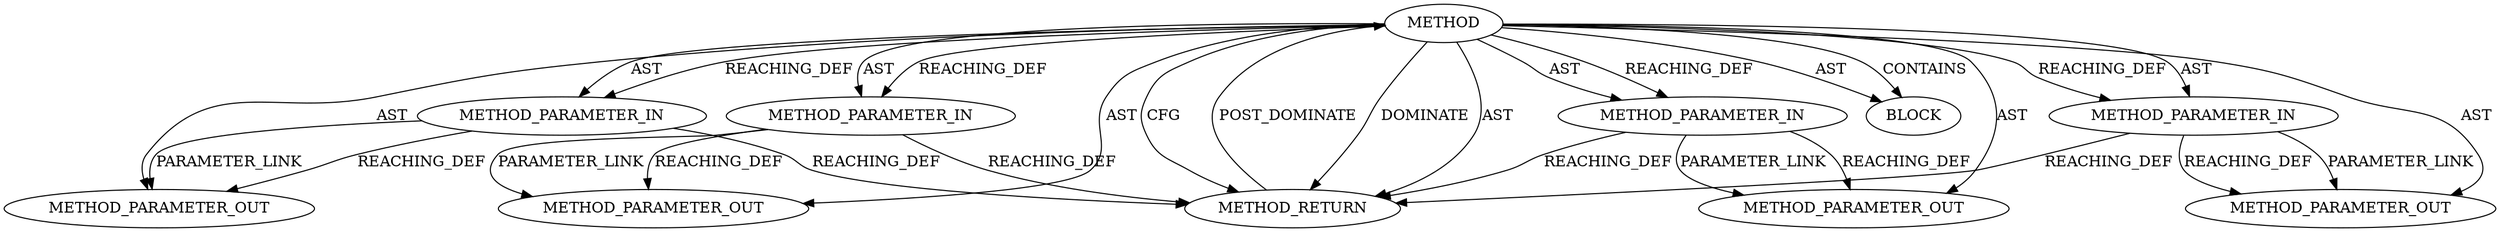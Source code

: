 digraph {
  2923 [label=METHOD_PARAMETER_OUT ORDER=4 CODE="p4" IS_VARIADIC=false TYPE_FULL_NAME="ANY" EVALUATION_STRATEGY="BY_VALUE" INDEX=4 NAME="p4"]
  2514 [label=METHOD_PARAMETER_IN ORDER=3 CODE="p3" IS_VARIADIC=false TYPE_FULL_NAME="ANY" EVALUATION_STRATEGY="BY_VALUE" INDEX=3 NAME="p3"]
  2511 [label=METHOD AST_PARENT_TYPE="NAMESPACE_BLOCK" AST_PARENT_FULL_NAME="<global>" ORDER=0 CODE="<empty>" FULL_NAME="pskb_expand_head" IS_EXTERNAL=true FILENAME="<empty>" SIGNATURE="" NAME="pskb_expand_head"]
  2922 [label=METHOD_PARAMETER_OUT ORDER=3 CODE="p3" IS_VARIADIC=false TYPE_FULL_NAME="ANY" EVALUATION_STRATEGY="BY_VALUE" INDEX=3 NAME="p3"]
  2920 [label=METHOD_PARAMETER_OUT ORDER=1 CODE="p1" IS_VARIADIC=false TYPE_FULL_NAME="ANY" EVALUATION_STRATEGY="BY_VALUE" INDEX=1 NAME="p1"]
  2513 [label=METHOD_PARAMETER_IN ORDER=2 CODE="p2" IS_VARIADIC=false TYPE_FULL_NAME="ANY" EVALUATION_STRATEGY="BY_VALUE" INDEX=2 NAME="p2"]
  2517 [label=METHOD_RETURN ORDER=2 CODE="RET" TYPE_FULL_NAME="ANY" EVALUATION_STRATEGY="BY_VALUE"]
  2515 [label=METHOD_PARAMETER_IN ORDER=4 CODE="p4" IS_VARIADIC=false TYPE_FULL_NAME="ANY" EVALUATION_STRATEGY="BY_VALUE" INDEX=4 NAME="p4"]
  2516 [label=BLOCK ORDER=1 ARGUMENT_INDEX=1 CODE="<empty>" TYPE_FULL_NAME="ANY"]
  2921 [label=METHOD_PARAMETER_OUT ORDER=2 CODE="p2" IS_VARIADIC=false TYPE_FULL_NAME="ANY" EVALUATION_STRATEGY="BY_VALUE" INDEX=2 NAME="p2"]
  2512 [label=METHOD_PARAMETER_IN ORDER=1 CODE="p1" IS_VARIADIC=false TYPE_FULL_NAME="ANY" EVALUATION_STRATEGY="BY_VALUE" INDEX=1 NAME="p1"]
  2514 -> 2922 [label=REACHING_DEF VARIABLE="p3"]
  2515 -> 2517 [label=REACHING_DEF VARIABLE="p4"]
  2511 -> 2920 [label=AST ]
  2511 -> 2517 [label=AST ]
  2511 -> 2516 [label=CONTAINS ]
  2511 -> 2515 [label=REACHING_DEF VARIABLE=""]
  2513 -> 2921 [label=REACHING_DEF VARIABLE="p2"]
  2511 -> 2514 [label=REACHING_DEF VARIABLE=""]
  2515 -> 2923 [label=REACHING_DEF VARIABLE="p4"]
  2514 -> 2517 [label=REACHING_DEF VARIABLE="p3"]
  2511 -> 2514 [label=AST ]
  2514 -> 2922 [label=PARAMETER_LINK ]
  2512 -> 2920 [label=PARAMETER_LINK ]
  2511 -> 2516 [label=AST ]
  2511 -> 2513 [label=REACHING_DEF VARIABLE=""]
  2511 -> 2923 [label=AST ]
  2512 -> 2517 [label=REACHING_DEF VARIABLE="p1"]
  2511 -> 2512 [label=REACHING_DEF VARIABLE=""]
  2511 -> 2515 [label=AST ]
  2511 -> 2513 [label=AST ]
  2511 -> 2922 [label=AST ]
  2513 -> 2517 [label=REACHING_DEF VARIABLE="p2"]
  2515 -> 2923 [label=PARAMETER_LINK ]
  2511 -> 2921 [label=AST ]
  2513 -> 2921 [label=PARAMETER_LINK ]
  2511 -> 2512 [label=AST ]
  2511 -> 2517 [label=CFG ]
  2517 -> 2511 [label=POST_DOMINATE ]
  2512 -> 2920 [label=REACHING_DEF VARIABLE="p1"]
  2511 -> 2517 [label=DOMINATE ]
}
